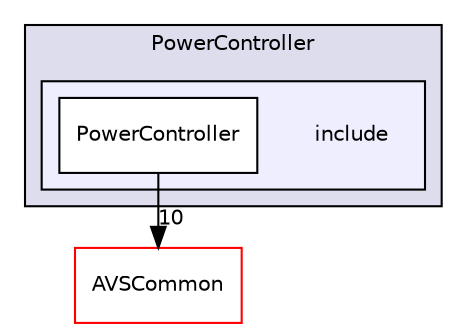 digraph "/workplace/avs-device-sdk/CapabilityAgents/PowerController/include" {
  compound=true
  node [ fontsize="10", fontname="Helvetica"];
  edge [ labelfontsize="10", labelfontname="Helvetica"];
  subgraph clusterdir_32f5978b09742a25fd0ec6ffcbf8c09b {
    graph [ bgcolor="#ddddee", pencolor="black", label="PowerController" fontname="Helvetica", fontsize="10", URL="dir_32f5978b09742a25fd0ec6ffcbf8c09b.html"]
  subgraph clusterdir_5373cc4a2a660f7130b6ded797fc2fed {
    graph [ bgcolor="#eeeeff", pencolor="black", label="" URL="dir_5373cc4a2a660f7130b6ded797fc2fed.html"];
    dir_5373cc4a2a660f7130b6ded797fc2fed [shape=plaintext label="include"];
    dir_7ff25c6a5765995d2ece2c3b02f397d8 [shape=box label="PowerController" color="black" fillcolor="white" style="filled" URL="dir_7ff25c6a5765995d2ece2c3b02f397d8.html"];
  }
  }
  dir_13e65effb2bde530b17b3d5eefcd0266 [shape=box label="AVSCommon" fillcolor="white" style="filled" color="red" URL="dir_13e65effb2bde530b17b3d5eefcd0266.html"];
  dir_7ff25c6a5765995d2ece2c3b02f397d8->dir_13e65effb2bde530b17b3d5eefcd0266 [headlabel="10", labeldistance=1.5 headhref="dir_000396_000017.html"];
}

